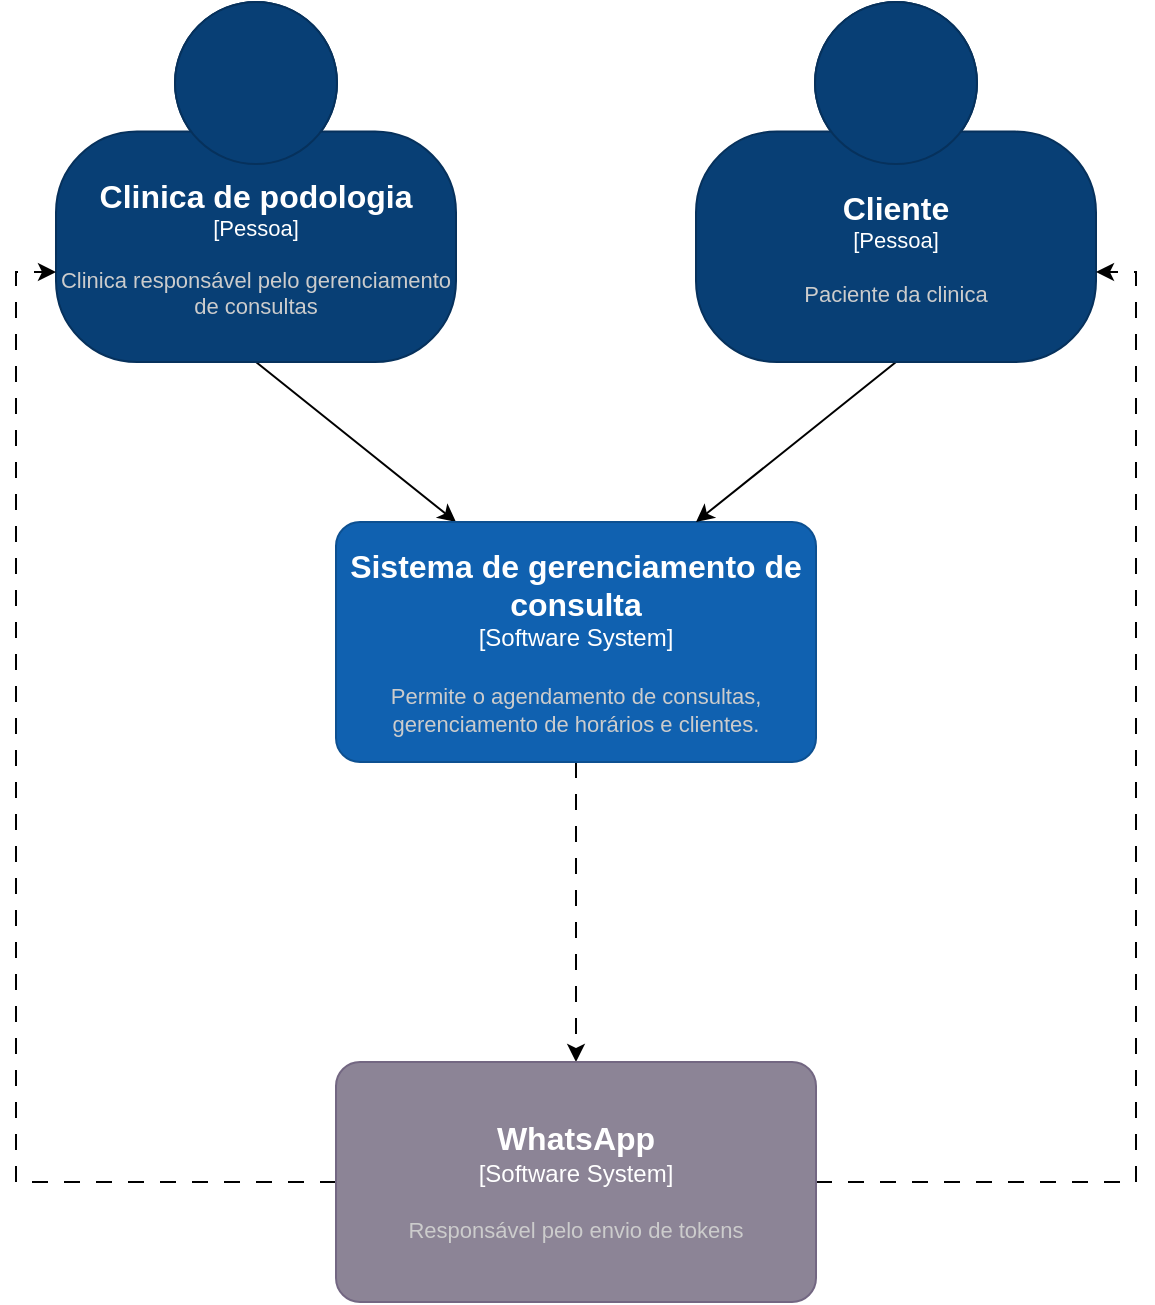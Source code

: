 <mxfile version="21.7.2" type="github">
  <diagram name="Página-1" id="XflQiyt93rJ4_t0RPGJ1">
    <mxGraphModel dx="1591" dy="871" grid="1" gridSize="10" guides="1" tooltips="1" connect="1" arrows="1" fold="1" page="1" pageScale="1" pageWidth="827" pageHeight="1169" math="0" shadow="0">
      <root>
        <mxCell id="0" />
        <mxCell id="1" parent="0" />
        <mxCell id="MyeBkqPWVpOgRaIh1DE6-7" style="rounded=0;orthogonalLoop=1;jettySize=auto;html=1;entryX=0.25;entryY=0;entryDx=0;entryDy=0;entryPerimeter=0;exitX=0.5;exitY=1;exitDx=0;exitDy=0;exitPerimeter=0;" parent="1" source="MyeBkqPWVpOgRaIh1DE6-1" target="MyeBkqPWVpOgRaIh1DE6-2" edge="1">
          <mxGeometry relative="1" as="geometry" />
        </mxCell>
        <object placeholders="1" c4Name="Clinica de podologia" c4Type="Pessoa" c4Description="Clinica responsável pelo gerenciamento de consultas" label="&lt;font style=&quot;font-size: 16px&quot;&gt;&lt;b&gt;%c4Name%&lt;/b&gt;&lt;/font&gt;&lt;div&gt;[%c4Type%]&lt;/div&gt;&lt;br&gt;&lt;div&gt;&lt;font style=&quot;font-size: 11px&quot;&gt;&lt;font color=&quot;#cccccc&quot;&gt;%c4Description%&lt;/font&gt;&lt;/div&gt;" id="MyeBkqPWVpOgRaIh1DE6-1">
          <mxCell style="html=1;fontSize=11;dashed=0;whiteSpace=wrap;fillColor=#083F75;strokeColor=#06315C;fontColor=#ffffff;shape=mxgraph.c4.person2;align=center;metaEdit=1;points=[[0.5,0,0],[1,0.5,0],[1,0.75,0],[0.75,1,0],[0.5,1,0],[0.25,1,0],[0,0.75,0],[0,0.5,0]];resizable=0;" parent="1" vertex="1">
            <mxGeometry x="160" y="340" width="200" height="180" as="geometry" />
          </mxCell>
        </object>
        <mxCell id="1itU2Nvzb0lhVINI4F9U-2" style="edgeStyle=orthogonalEdgeStyle;rounded=0;orthogonalLoop=1;jettySize=auto;html=1;exitX=0.5;exitY=1;exitDx=0;exitDy=0;exitPerimeter=0;entryX=0.5;entryY=0;entryDx=0;entryDy=0;entryPerimeter=0;dashed=1;dashPattern=8 8;" edge="1" parent="1" source="MyeBkqPWVpOgRaIh1DE6-2" target="1itU2Nvzb0lhVINI4F9U-1">
          <mxGeometry relative="1" as="geometry" />
        </mxCell>
        <object placeholders="1" c4Name="Sistema de gerenciamento de consulta" c4Type="Software System" c4Description="Permite o agendamento de consultas, gerenciamento de horários e clientes." label="&lt;font style=&quot;font-size: 16px&quot;&gt;&lt;b&gt;%c4Name%&lt;/b&gt;&lt;/font&gt;&lt;div&gt;[%c4Type%]&lt;/div&gt;&lt;br&gt;&lt;div&gt;&lt;font style=&quot;font-size: 11px&quot;&gt;&lt;font color=&quot;#cccccc&quot;&gt;%c4Description%&lt;/font&gt;&lt;/div&gt;" id="MyeBkqPWVpOgRaIh1DE6-2">
          <mxCell style="rounded=1;whiteSpace=wrap;html=1;labelBackgroundColor=none;fillColor=#1061B0;fontColor=#ffffff;align=center;arcSize=10;strokeColor=#0D5091;metaEdit=1;resizable=0;points=[[0.25,0,0],[0.5,0,0],[0.75,0,0],[1,0.25,0],[1,0.5,0],[1,0.75,0],[0.75,1,0],[0.5,1,0],[0.25,1,0],[0,0.75,0],[0,0.5,0],[0,0.25,0]];" parent="1" vertex="1">
            <mxGeometry x="300" y="600" width="240" height="120" as="geometry" />
          </mxCell>
        </object>
        <mxCell id="MyeBkqPWVpOgRaIh1DE6-17" style="rounded=0;orthogonalLoop=1;jettySize=auto;html=1;exitX=0.5;exitY=1;exitDx=0;exitDy=0;exitPerimeter=0;entryX=0.75;entryY=0;entryDx=0;entryDy=0;entryPerimeter=0;" parent="1" source="MyeBkqPWVpOgRaIh1DE6-13" target="MyeBkqPWVpOgRaIh1DE6-2" edge="1">
          <mxGeometry relative="1" as="geometry">
            <mxPoint x="664" y="540" as="targetPoint" />
          </mxGeometry>
        </mxCell>
        <object placeholders="1" c4Name="Cliente" c4Type="Pessoa" c4Description="Paciente da clinica" label="&lt;font style=&quot;font-size: 16px&quot;&gt;&lt;b&gt;%c4Name%&lt;/b&gt;&lt;/font&gt;&lt;div&gt;[%c4Type%]&lt;/div&gt;&lt;br&gt;&lt;div&gt;&lt;font style=&quot;font-size: 11px&quot;&gt;&lt;font color=&quot;#cccccc&quot;&gt;%c4Description%&lt;/font&gt;&lt;/div&gt;" id="MyeBkqPWVpOgRaIh1DE6-13">
          <mxCell style="html=1;fontSize=11;dashed=0;whiteSpace=wrap;fillColor=#083F75;strokeColor=#06315C;fontColor=#ffffff;shape=mxgraph.c4.person2;align=center;metaEdit=1;points=[[0.5,0,0],[1,0.5,0],[1,0.75,0],[0.75,1,0],[0.5,1,0],[0.25,1,0],[0,0.75,0],[0,0.5,0]];resizable=0;" parent="1" vertex="1">
            <mxGeometry x="480" y="340" width="200" height="180" as="geometry" />
          </mxCell>
        </object>
        <mxCell id="1itU2Nvzb0lhVINI4F9U-3" style="edgeStyle=orthogonalEdgeStyle;rounded=0;orthogonalLoop=1;jettySize=auto;html=1;exitX=1;exitY=0.5;exitDx=0;exitDy=0;exitPerimeter=0;entryX=1;entryY=0.75;entryDx=0;entryDy=0;entryPerimeter=0;dashed=1;dashPattern=8 8;" edge="1" parent="1" source="1itU2Nvzb0lhVINI4F9U-1" target="MyeBkqPWVpOgRaIh1DE6-13">
          <mxGeometry relative="1" as="geometry" />
        </mxCell>
        <mxCell id="1itU2Nvzb0lhVINI4F9U-4" style="edgeStyle=orthogonalEdgeStyle;rounded=0;orthogonalLoop=1;jettySize=auto;html=1;exitX=0;exitY=0.5;exitDx=0;exitDy=0;exitPerimeter=0;entryX=0;entryY=0.75;entryDx=0;entryDy=0;entryPerimeter=0;dashed=1;dashPattern=8 8;" edge="1" parent="1" source="1itU2Nvzb0lhVINI4F9U-1" target="MyeBkqPWVpOgRaIh1DE6-1">
          <mxGeometry relative="1" as="geometry" />
        </mxCell>
        <object placeholders="1" c4Name="WhatsApp" c4Type="Software System" c4Description="Responsável pelo envio de tokens" label="&lt;font style=&quot;font-size: 16px&quot;&gt;&lt;b&gt;%c4Name%&lt;/b&gt;&lt;/font&gt;&lt;div&gt;[%c4Type%]&lt;/div&gt;&lt;br&gt;&lt;div&gt;&lt;font style=&quot;font-size: 11px&quot;&gt;&lt;font color=&quot;#cccccc&quot;&gt;%c4Description%&lt;/font&gt;&lt;/div&gt;" id="1itU2Nvzb0lhVINI4F9U-1">
          <mxCell style="rounded=1;whiteSpace=wrap;html=1;labelBackgroundColor=none;fillColor=#8C8496;fontColor=#ffffff;align=center;arcSize=10;strokeColor=#736782;metaEdit=1;resizable=0;points=[[0.25,0,0],[0.5,0,0],[0.75,0,0],[1,0.25,0],[1,0.5,0],[1,0.75,0],[0.75,1,0],[0.5,1,0],[0.25,1,0],[0,0.75,0],[0,0.5,0],[0,0.25,0]];" vertex="1" parent="1">
            <mxGeometry x="300" y="870" width="240" height="120" as="geometry" />
          </mxCell>
        </object>
      </root>
    </mxGraphModel>
  </diagram>
</mxfile>
